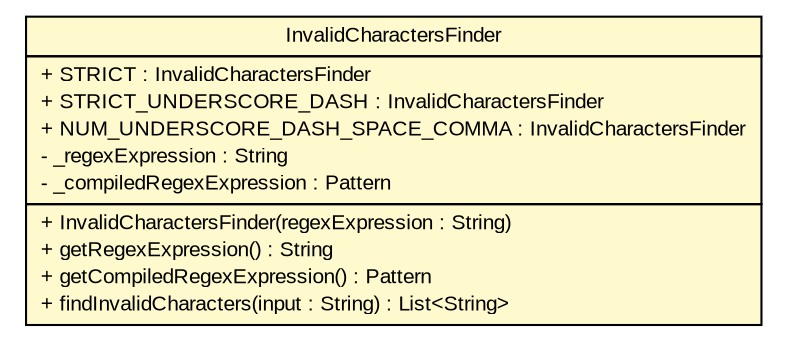 #!/usr/local/bin/dot
#
# Class diagram 
# Generated by UMLGraph version R5_6_6-6-g3bdff0 (http://www.umlgraph.org/)
#

digraph G {
	edge [fontname="arial",fontsize=10,labelfontname="arial",labelfontsize=10];
	node [fontname="arial",fontsize=10,shape=plaintext];
	nodesep=0.25;
	ranksep=0.5;
	// org.tanjakostic.jcleancim.validation.InvalidCharactersFinder
	c122532 [label=<<table title="org.tanjakostic.jcleancim.validation.InvalidCharactersFinder" border="0" cellborder="1" cellspacing="0" cellpadding="2" port="p" bgcolor="lemonChiffon" href="./InvalidCharactersFinder.html">
		<tr><td><table border="0" cellspacing="0" cellpadding="1">
<tr><td align="center" balign="center"> InvalidCharactersFinder </td></tr>
		</table></td></tr>
		<tr><td><table border="0" cellspacing="0" cellpadding="1">
<tr><td align="left" balign="left"> + STRICT : InvalidCharactersFinder </td></tr>
<tr><td align="left" balign="left"> + STRICT_UNDERSCORE_DASH : InvalidCharactersFinder </td></tr>
<tr><td align="left" balign="left"> + NUM_UNDERSCORE_DASH_SPACE_COMMA : InvalidCharactersFinder </td></tr>
<tr><td align="left" balign="left"> - _regexExpression : String </td></tr>
<tr><td align="left" balign="left"> - _compiledRegexExpression : Pattern </td></tr>
		</table></td></tr>
		<tr><td><table border="0" cellspacing="0" cellpadding="1">
<tr><td align="left" balign="left"> + InvalidCharactersFinder(regexExpression : String) </td></tr>
<tr><td align="left" balign="left"> + getRegexExpression() : String </td></tr>
<tr><td align="left" balign="left"> + getCompiledRegexExpression() : Pattern </td></tr>
<tr><td align="left" balign="left"> + findInvalidCharacters(input : String) : List&lt;String&gt; </td></tr>
		</table></td></tr>
		</table>>, URL="./InvalidCharactersFinder.html", fontname="arial", fontcolor="black", fontsize=10.0];
}

